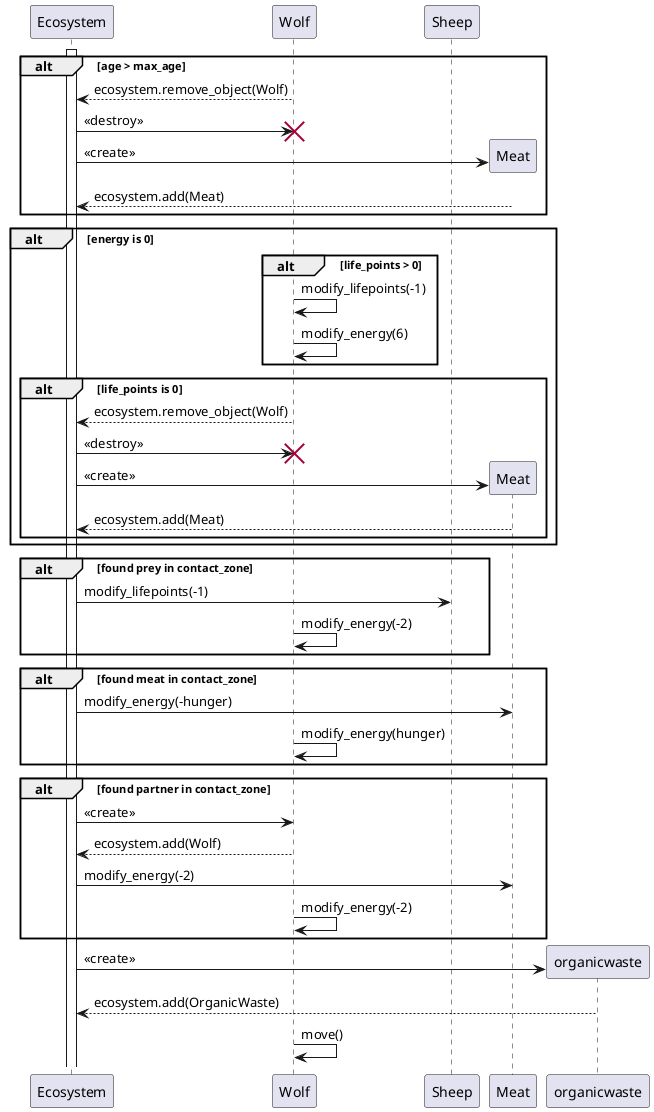 @startuml

participant "Ecosystem" as A
participant "Wolf" as B
participant "Sheep" as C
participant "Meat" as D
participant "organicwaste" as E

activate A


alt age > max_age
    B --> A : ecosystem.remove_object(Wolf)
    A -> B !! : << destroy >>
    A -> D ** : << create >>
    D --> A : ecosystem.add(Meat)
end

alt energy is 0
  alt life_points > 0
    B -> B : modify_lifepoints(-1)
    B -> B : modify_energy(6)
  end
  alt life_points is 0
    B --> A : ecosystem.remove_object(Wolf)
    A -> B !! : << destroy >>
    A -> D ** : << create >>
    D --> A : ecosystem.add(Meat)
  end
end

alt found prey in contact_zone
  A -> C : modify_lifepoints(-1)
  B -> B : modify_energy(-2)
end

alt found meat in contact_zone
  A -> D : modify_energy(-hunger)
  B -> B : modify_energy(hunger)
end

alt found partner in contact_zone
  A -> B : << create >>
  B --> A : ecosystem.add(Wolf)
  A -> D : modify_energy(-2)
  B -> B : modify_energy(-2)
end
  A -> E ** : << create >>
  E --> A : ecosystem.add(OrganicWaste)

B -> B : move()


@enduml
